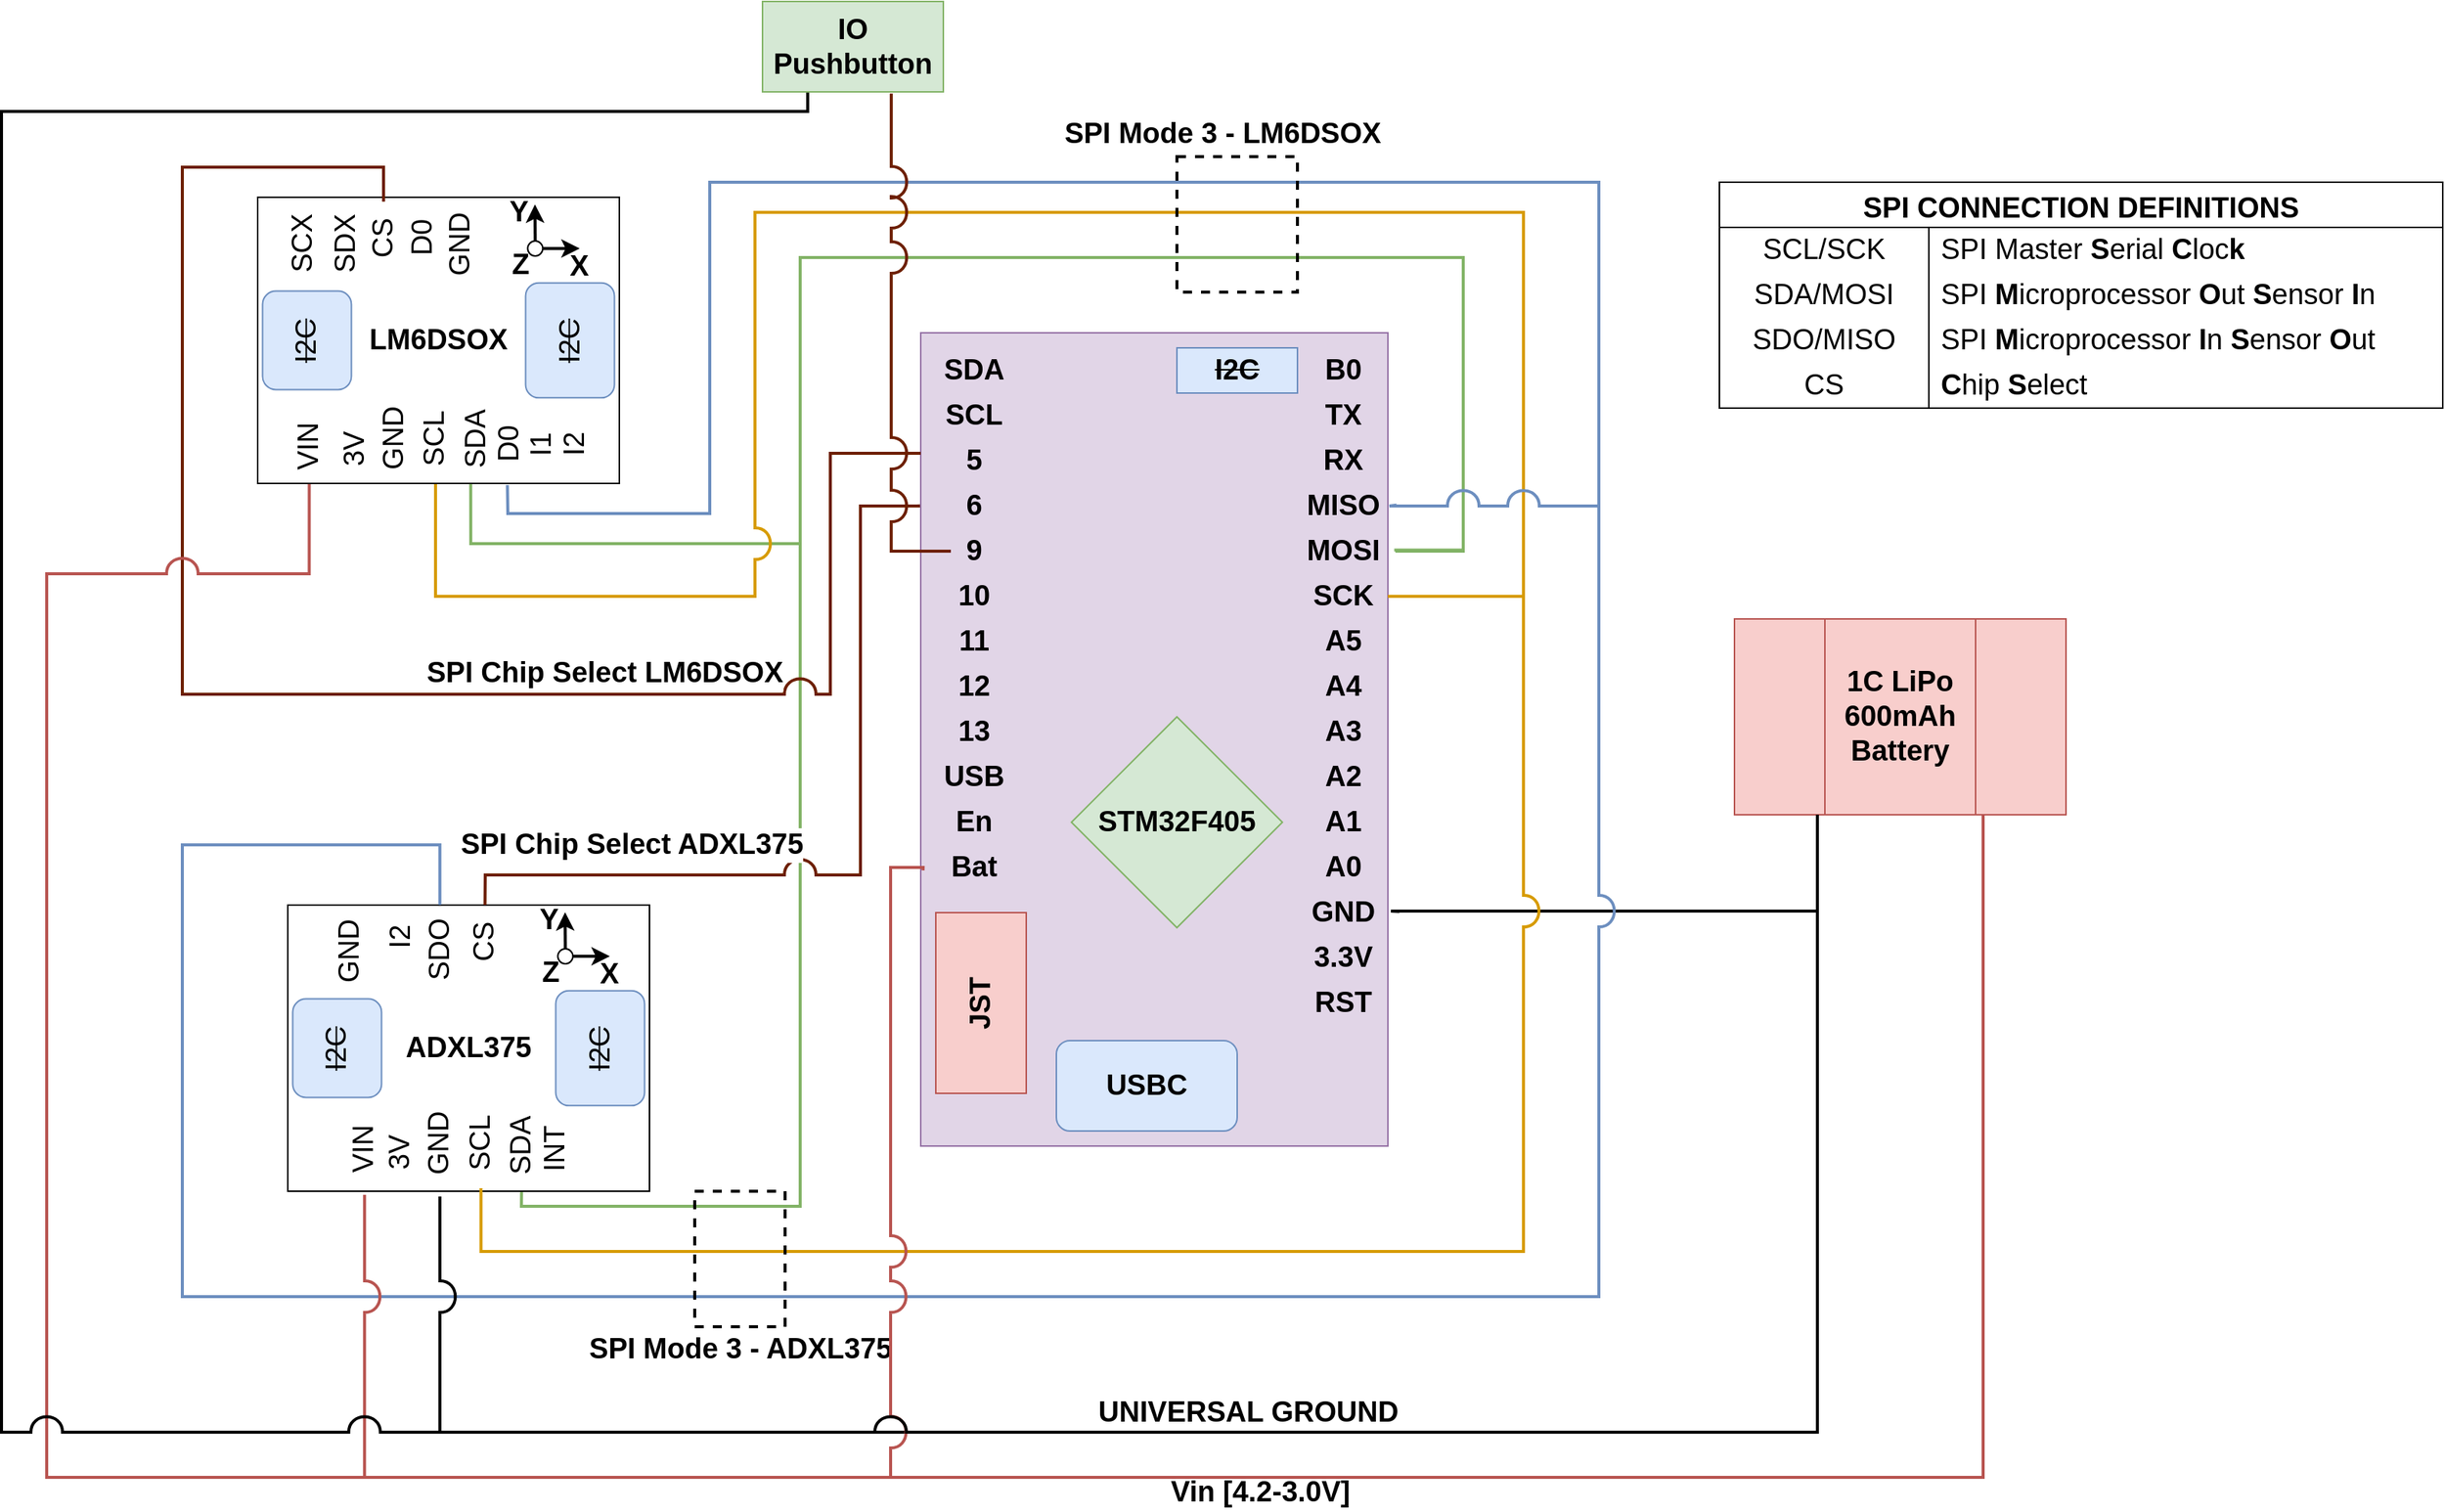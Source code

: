 <mxfile version="20.5.1" type="github">
  <diagram id="O2MLRlDGVUjoWKtVMS4U" name="Page-1">
    <mxGraphModel dx="3220" dy="2370" grid="1" gridSize="10" guides="1" tooltips="1" connect="1" arrows="1" fold="1" page="1" pageScale="1" pageWidth="850" pageHeight="1100" math="0" shadow="0">
      <root>
        <mxCell id="0" />
        <mxCell id="1" parent="0" />
        <mxCell id="J4FtGfQfyY-0UoAzzFxa-28" style="edgeStyle=orthogonalEdgeStyle;rounded=0;jumpStyle=none;jumpSize=19;orthogonalLoop=1;jettySize=auto;html=1;strokeWidth=2;fontSize=19;endArrow=none;endFill=0;fillColor=#d5e8d4;strokeColor=#82b366;" parent="1" source="0R-H_kfF0VCHGT1HLo31-51" target="0R-H_kfF0VCHGT1HLo31-152" edge="1">
          <mxGeometry relative="1" as="geometry">
            <Array as="points">
              <mxPoint x="830" y="305" />
              <mxPoint x="830" y="110" />
              <mxPoint x="390" y="110" />
              <mxPoint x="390" y="740" />
              <mxPoint x="205" y="740" />
            </Array>
          </mxGeometry>
        </mxCell>
        <mxCell id="J4FtGfQfyY-0UoAzzFxa-34" style="edgeStyle=orthogonalEdgeStyle;rounded=0;jumpStyle=arc;jumpSize=19;orthogonalLoop=1;jettySize=auto;html=1;exitX=0.25;exitY=1;exitDx=0;exitDy=0;entryX=1.038;entryY=0.481;entryDx=0;entryDy=0;entryPerimeter=0;strokeWidth=2;fontSize=19;endArrow=none;endFill=0;" parent="1" source="0R-H_kfF0VCHGT1HLo31-104" target="0R-H_kfF0VCHGT1HLo31-44" edge="1">
          <mxGeometry relative="1" as="geometry">
            <Array as="points">
              <mxPoint x="1065" y="544" />
              <mxPoint x="782" y="544" />
            </Array>
          </mxGeometry>
        </mxCell>
        <mxCell id="0R-H_kfF0VCHGT1HLo31-104" value="&lt;b style=&quot;font-size: 19px;&quot;&gt;1C LiPo 600mAh&lt;br style=&quot;font-size: 19px;&quot;&gt;Battery&lt;br style=&quot;font-size: 19px;&quot;&gt;&lt;/b&gt;" style="shape=process;whiteSpace=wrap;html=1;backgroundOutline=1;strokeColor=#b85450;fontSize=19;fillColor=#f8cecc;size=0.273;" parent="1" vertex="1">
          <mxGeometry x="1010" y="350" width="220" height="130" as="geometry" />
        </mxCell>
        <mxCell id="0R-H_kfF0VCHGT1HLo31-144" value="" style="group;fontSize=19;" parent="1" vertex="1" connectable="0">
          <mxGeometry x="50" y="540" width="240" height="190" as="geometry" />
        </mxCell>
        <mxCell id="0R-H_kfF0VCHGT1HLo31-145" value="&lt;b style=&quot;font-size: 19px;&quot;&gt;&lt;font style=&quot;font-size: 19px;&quot;&gt;ADXL375&lt;/font&gt;&lt;/b&gt;" style="rounded=0;whiteSpace=wrap;html=1;fontSize=19;" parent="0R-H_kfF0VCHGT1HLo31-144" vertex="1">
          <mxGeometry width="240" height="190" as="geometry" />
        </mxCell>
        <mxCell id="0R-H_kfF0VCHGT1HLo31-146" value="&lt;strike style=&quot;font-size: 19px;&quot;&gt;I2C&lt;/strike&gt;" style="rounded=1;whiteSpace=wrap;html=1;strokeColor=#6c8ebf;fontSize=19;rotation=-90;fillColor=#dae8fc;" parent="0R-H_kfF0VCHGT1HLo31-144" vertex="1">
          <mxGeometry y="65.517" width="65.455" height="58.966" as="geometry" />
        </mxCell>
        <mxCell id="0R-H_kfF0VCHGT1HLo31-147" value="&lt;strike style=&quot;font-size: 19px;&quot;&gt;I2C&lt;/strike&gt;" style="rounded=1;whiteSpace=wrap;html=1;strokeColor=#6c8ebf;fontSize=19;rotation=-90;fillColor=#dae8fc;" parent="0R-H_kfF0VCHGT1HLo31-144" vertex="1">
          <mxGeometry x="169.091" y="65.517" width="76.364" height="58.966" as="geometry" />
        </mxCell>
        <mxCell id="0R-H_kfF0VCHGT1HLo31-149" value="3V" style="text;html=1;align=center;verticalAlign=middle;resizable=0;points=[];autosize=1;strokeColor=none;fillColor=none;fontSize=19;rotation=-90;" parent="0R-H_kfF0VCHGT1HLo31-144" vertex="1">
          <mxGeometry x="49.545" y="145.0" width="50" height="40" as="geometry" />
        </mxCell>
        <mxCell id="0R-H_kfF0VCHGT1HLo31-151" value="SCL" style="text;html=1;align=center;verticalAlign=middle;resizable=0;points=[];autosize=1;strokeColor=none;fillColor=none;fontSize=19;rotation=-90;" parent="0R-H_kfF0VCHGT1HLo31-144" vertex="1">
          <mxGeometry x="98.182" y="137.998" width="60" height="40" as="geometry" />
        </mxCell>
        <mxCell id="0R-H_kfF0VCHGT1HLo31-152" value="SDA" style="text;html=1;align=center;verticalAlign=middle;resizable=0;points=[];autosize=1;strokeColor=none;fillColor=none;fontSize=19;rotation=-90;" parent="0R-H_kfF0VCHGT1HLo31-144" vertex="1">
          <mxGeometry x="125.455" y="139.448" width="60" height="40" as="geometry" />
        </mxCell>
        <mxCell id="0R-H_kfF0VCHGT1HLo31-153" value="INT" style="text;html=1;align=center;verticalAlign=middle;resizable=0;points=[];autosize=1;strokeColor=none;fillColor=none;fontSize=19;rotation=-90;" parent="0R-H_kfF0VCHGT1HLo31-144" vertex="1">
          <mxGeometry x="152.727" y="142.379" width="50" height="40" as="geometry" />
        </mxCell>
        <mxCell id="0R-H_kfF0VCHGT1HLo31-155" value="I2" style="text;html=1;align=center;verticalAlign=middle;resizable=0;points=[];autosize=1;strokeColor=none;fillColor=none;fontSize=19;rotation=-90;" parent="0R-H_kfF0VCHGT1HLo31-144" vertex="1">
          <mxGeometry x="54.545" y="1.759" width="40" height="40" as="geometry" />
        </mxCell>
        <mxCell id="0R-H_kfF0VCHGT1HLo31-156" value="SDO" style="text;html=1;align=center;verticalAlign=middle;resizable=0;points=[];autosize=1;strokeColor=none;fillColor=none;fontSize=19;rotation=-90;" parent="0R-H_kfF0VCHGT1HLo31-144" vertex="1">
          <mxGeometry x="70.909" y="9.862" width="60" height="40" as="geometry" />
        </mxCell>
        <mxCell id="0R-H_kfF0VCHGT1HLo31-157" value="CS" style="text;html=1;align=center;verticalAlign=middle;resizable=0;points=[];autosize=1;strokeColor=none;fillColor=none;fontSize=19;rotation=-90;" parent="0R-H_kfF0VCHGT1HLo31-144" vertex="1">
          <mxGeometry x="105.636" y="5" width="50" height="40" as="geometry" />
        </mxCell>
        <mxCell id="0R-H_kfF0VCHGT1HLo31-159" value="" style="endArrow=classic;startArrow=none;html=1;rounded=0;strokeWidth=2;fontSize=19;endFill=1;startFill=0;exitX=0.5;exitY=0;exitDx=0;exitDy=0;" parent="0R-H_kfF0VCHGT1HLo31-144" edge="1">
          <mxGeometry width="50" height="50" relative="1" as="geometry">
            <mxPoint x="184.18" y="29.0" as="sourcePoint" />
            <mxPoint x="184" y="4.76" as="targetPoint" />
          </mxGeometry>
        </mxCell>
        <mxCell id="0R-H_kfF0VCHGT1HLo31-160" value="" style="endArrow=classic;startArrow=none;html=1;rounded=0;strokeWidth=2;fontSize=19;endFill=1;startFill=0;exitX=1;exitY=0.5;exitDx=0;exitDy=0;" parent="0R-H_kfF0VCHGT1HLo31-144" source="0R-H_kfF0VCHGT1HLo31-161" edge="1">
          <mxGeometry width="50" height="50" relative="1" as="geometry">
            <mxPoint x="190" y="33.76" as="sourcePoint" />
            <mxPoint x="213.73" y="34" as="targetPoint" />
          </mxGeometry>
        </mxCell>
        <mxCell id="0R-H_kfF0VCHGT1HLo31-161" value="" style="ellipse;whiteSpace=wrap;html=1;aspect=fixed;strokeColor=default;fontSize=19;" parent="0R-H_kfF0VCHGT1HLo31-144" vertex="1">
          <mxGeometry x="179.18" y="29" width="10" height="10" as="geometry" />
        </mxCell>
        <mxCell id="0R-H_kfF0VCHGT1HLo31-163" value="Z" style="text;html=1;align=center;verticalAlign=middle;resizable=0;points=[];autosize=1;strokeColor=none;fillColor=none;fontSize=19;fontStyle=1" parent="0R-H_kfF0VCHGT1HLo31-144" vertex="1">
          <mxGeometry x="154.18" y="25.0" width="40" height="40" as="geometry" />
        </mxCell>
        <mxCell id="0R-H_kfF0VCHGT1HLo31-164" value="&lt;b style=&quot;font-size: 19px;&quot;&gt;Y&lt;/b&gt;" style="text;html=1;align=center;verticalAlign=middle;resizable=0;points=[];autosize=1;strokeColor=none;fillColor=none;fontSize=19;" parent="0R-H_kfF0VCHGT1HLo31-144" vertex="1">
          <mxGeometry x="153.18" y="-10" width="40" height="40" as="geometry" />
        </mxCell>
        <mxCell id="0R-H_kfF0VCHGT1HLo31-165" value="&lt;b style=&quot;font-size: 19px;&quot;&gt;X&lt;/b&gt;" style="text;html=1;align=center;verticalAlign=middle;resizable=0;points=[];autosize=1;strokeColor=none;fillColor=none;fontSize=19;" parent="0R-H_kfF0VCHGT1HLo31-144" vertex="1">
          <mxGeometry x="193.18" y="26" width="40" height="40" as="geometry" />
        </mxCell>
        <mxCell id="0R-H_kfF0VCHGT1HLo31-262" value="GND" style="text;html=1;align=center;verticalAlign=middle;resizable=0;points=[];autosize=1;strokeColor=none;fillColor=none;fontSize=19;rotation=-90;" parent="0R-H_kfF0VCHGT1HLo31-144" vertex="1">
          <mxGeometry x="5.914" y="11.002" width="70" height="40" as="geometry" />
        </mxCell>
        <mxCell id="0R-H_kfF0VCHGT1HLo31-264" value="GND" style="text;html=1;align=center;verticalAlign=middle;resizable=0;points=[];autosize=1;strokeColor=none;fillColor=none;fontSize=19;rotation=-90;" parent="0R-H_kfF0VCHGT1HLo31-144" vertex="1">
          <mxGeometry x="65.909" y="138.448" width="70" height="40" as="geometry" />
        </mxCell>
        <mxCell id="J4FtGfQfyY-0UoAzzFxa-29" value="VIN" style="text;html=1;align=center;verticalAlign=middle;resizable=0;points=[];autosize=1;strokeColor=none;fillColor=none;fontSize=19;rotation=-90;" parent="0R-H_kfF0VCHGT1HLo31-144" vertex="1">
          <mxGeometry x="20.905" y="142.38" width="60" height="40" as="geometry" />
        </mxCell>
        <mxCell id="0R-H_kfF0VCHGT1HLo31-210" value="SPI CONNECTION DEFINITIONS" style="shape=table;startSize=30;container=1;collapsible=0;childLayout=tableLayout;fixedRows=1;rowLines=0;fontStyle=1;strokeColor=default;fontSize=19;" parent="1" vertex="1">
          <mxGeometry x="1000" y="60" width="480" height="150" as="geometry" />
        </mxCell>
        <mxCell id="0R-H_kfF0VCHGT1HLo31-211" value="" style="shape=tableRow;horizontal=0;startSize=0;swimlaneHead=0;swimlaneBody=0;top=0;left=0;bottom=0;right=0;collapsible=0;dropTarget=0;fillColor=none;points=[[0,0.5],[1,0.5]];portConstraint=eastwest;strokeColor=default;fontSize=19;" parent="0R-H_kfF0VCHGT1HLo31-210" vertex="1">
          <mxGeometry y="30" width="480" height="30" as="geometry" />
        </mxCell>
        <mxCell id="0R-H_kfF0VCHGT1HLo31-212" value="SCL/SCK" style="shape=partialRectangle;html=1;whiteSpace=wrap;connectable=0;fillColor=none;top=0;left=0;bottom=0;right=0;overflow=hidden;pointerEvents=1;strokeColor=default;fontSize=19;" parent="0R-H_kfF0VCHGT1HLo31-211" vertex="1">
          <mxGeometry width="139" height="30" as="geometry">
            <mxRectangle width="139" height="30" as="alternateBounds" />
          </mxGeometry>
        </mxCell>
        <mxCell id="0R-H_kfF0VCHGT1HLo31-213" value="SPI Master &lt;b style=&quot;font-size: 19px;&quot;&gt;S&lt;/b&gt;erial &lt;b style=&quot;font-size: 19px;&quot;&gt;C&lt;/b&gt;loc&lt;b style=&quot;font-size: 19px;&quot;&gt;k&lt;/b&gt;&amp;nbsp;&amp;nbsp;" style="shape=partialRectangle;html=1;whiteSpace=wrap;connectable=0;fillColor=none;top=0;left=0;bottom=0;right=0;align=left;spacingLeft=6;overflow=hidden;strokeColor=default;fontSize=19;" parent="0R-H_kfF0VCHGT1HLo31-211" vertex="1">
          <mxGeometry x="139" width="341" height="30" as="geometry">
            <mxRectangle width="341" height="30" as="alternateBounds" />
          </mxGeometry>
        </mxCell>
        <mxCell id="0R-H_kfF0VCHGT1HLo31-214" value="" style="shape=tableRow;horizontal=0;startSize=0;swimlaneHead=0;swimlaneBody=0;top=0;left=0;bottom=0;right=0;collapsible=0;dropTarget=0;fillColor=none;points=[[0,0.5],[1,0.5]];portConstraint=eastwest;strokeColor=default;fontSize=19;" parent="0R-H_kfF0VCHGT1HLo31-210" vertex="1">
          <mxGeometry y="60" width="480" height="30" as="geometry" />
        </mxCell>
        <mxCell id="0R-H_kfF0VCHGT1HLo31-215" value="SDA/MOSI" style="shape=partialRectangle;html=1;whiteSpace=wrap;connectable=0;fillColor=none;top=0;left=0;bottom=0;right=0;overflow=hidden;strokeColor=default;fontSize=19;" parent="0R-H_kfF0VCHGT1HLo31-214" vertex="1">
          <mxGeometry width="139" height="30" as="geometry">
            <mxRectangle width="139" height="30" as="alternateBounds" />
          </mxGeometry>
        </mxCell>
        <mxCell id="0R-H_kfF0VCHGT1HLo31-216" value="SPI &lt;b style=&quot;font-size: 19px;&quot;&gt;M&lt;/b&gt;icroprocessor &lt;b style=&quot;font-size: 19px;&quot;&gt;O&lt;/b&gt;ut &lt;b style=&quot;font-size: 19px;&quot;&gt;S&lt;/b&gt;ensor &lt;b style=&quot;font-size: 19px;&quot;&gt;I&lt;/b&gt;n" style="shape=partialRectangle;html=1;whiteSpace=wrap;connectable=0;fillColor=none;top=0;left=0;bottom=0;right=0;align=left;spacingLeft=6;overflow=hidden;strokeColor=default;fontSize=19;" parent="0R-H_kfF0VCHGT1HLo31-214" vertex="1">
          <mxGeometry x="139" width="341" height="30" as="geometry">
            <mxRectangle width="341" height="30" as="alternateBounds" />
          </mxGeometry>
        </mxCell>
        <mxCell id="0R-H_kfF0VCHGT1HLo31-217" value="" style="shape=tableRow;horizontal=0;startSize=0;swimlaneHead=0;swimlaneBody=0;top=0;left=0;bottom=0;right=0;collapsible=0;dropTarget=0;fillColor=none;points=[[0,0.5],[1,0.5]];portConstraint=eastwest;strokeColor=default;fontSize=19;" parent="0R-H_kfF0VCHGT1HLo31-210" vertex="1">
          <mxGeometry y="90" width="480" height="30" as="geometry" />
        </mxCell>
        <mxCell id="0R-H_kfF0VCHGT1HLo31-218" value="SDO/MISO" style="shape=partialRectangle;html=1;whiteSpace=wrap;connectable=0;fillColor=none;top=0;left=0;bottom=0;right=0;overflow=hidden;strokeColor=default;fontSize=19;" parent="0R-H_kfF0VCHGT1HLo31-217" vertex="1">
          <mxGeometry width="139" height="30" as="geometry">
            <mxRectangle width="139" height="30" as="alternateBounds" />
          </mxGeometry>
        </mxCell>
        <mxCell id="0R-H_kfF0VCHGT1HLo31-219" value="SPI &lt;b style=&quot;font-size: 19px;&quot;&gt;M&lt;/b&gt;icroprocessor &lt;b style=&quot;font-size: 19px;&quot;&gt;I&lt;/b&gt;n &lt;b style=&quot;font-size: 19px;&quot;&gt;S&lt;/b&gt;ensor &lt;b style=&quot;font-size: 19px;&quot;&gt;O&lt;/b&gt;ut" style="shape=partialRectangle;html=1;whiteSpace=wrap;connectable=0;fillColor=none;top=0;left=0;bottom=0;right=0;align=left;spacingLeft=6;overflow=hidden;strokeColor=default;fontSize=19;" parent="0R-H_kfF0VCHGT1HLo31-217" vertex="1">
          <mxGeometry x="139" width="341" height="30" as="geometry">
            <mxRectangle width="341" height="30" as="alternateBounds" />
          </mxGeometry>
        </mxCell>
        <mxCell id="J4FtGfQfyY-0UoAzzFxa-52" style="shape=tableRow;horizontal=0;startSize=0;swimlaneHead=0;swimlaneBody=0;top=0;left=0;bottom=0;right=0;collapsible=0;dropTarget=0;fillColor=none;points=[[0,0.5],[1,0.5]];portConstraint=eastwest;strokeColor=default;fontSize=19;" parent="0R-H_kfF0VCHGT1HLo31-210" vertex="1">
          <mxGeometry y="120" width="480" height="30" as="geometry" />
        </mxCell>
        <mxCell id="J4FtGfQfyY-0UoAzzFxa-53" value="CS" style="shape=partialRectangle;html=1;whiteSpace=wrap;connectable=0;fillColor=none;top=0;left=0;bottom=0;right=0;overflow=hidden;strokeColor=default;fontSize=19;" parent="J4FtGfQfyY-0UoAzzFxa-52" vertex="1">
          <mxGeometry width="139" height="30" as="geometry">
            <mxRectangle width="139" height="30" as="alternateBounds" />
          </mxGeometry>
        </mxCell>
        <mxCell id="J4FtGfQfyY-0UoAzzFxa-54" value="&lt;b style=&quot;font-size: 19px;&quot;&gt;C&lt;/b&gt;hip &lt;b style=&quot;font-size: 19px;&quot;&gt;S&lt;/b&gt;elect&amp;nbsp;" style="shape=partialRectangle;html=1;whiteSpace=wrap;connectable=0;fillColor=none;top=0;left=0;bottom=0;right=0;align=left;spacingLeft=6;overflow=hidden;strokeColor=default;fontSize=19;" parent="J4FtGfQfyY-0UoAzzFxa-52" vertex="1">
          <mxGeometry x="139" width="341" height="30" as="geometry">
            <mxRectangle width="341" height="30" as="alternateBounds" />
          </mxGeometry>
        </mxCell>
        <mxCell id="0R-H_kfF0VCHGT1HLo31-226" value="" style="group;fontSize=19;" parent="1" vertex="1" connectable="0">
          <mxGeometry x="30" y="70" width="245.907" height="190" as="geometry" />
        </mxCell>
        <mxCell id="0R-H_kfF0VCHGT1HLo31-227" value="&lt;span style=&quot;font-size: 19px;&quot;&gt;&lt;b style=&quot;font-size: 19px;&quot;&gt;LM6DSOX&lt;/b&gt;&lt;/span&gt;" style="rounded=0;whiteSpace=wrap;html=1;fontSize=19;" parent="0R-H_kfF0VCHGT1HLo31-226" vertex="1">
          <mxGeometry width="240" height="190" as="geometry" />
        </mxCell>
        <mxCell id="0R-H_kfF0VCHGT1HLo31-228" value="&lt;strike style=&quot;font-size: 19px;&quot;&gt;I2C&lt;/strike&gt;" style="rounded=1;whiteSpace=wrap;html=1;strokeColor=#6c8ebf;fontSize=19;rotation=-90;fillColor=#dae8fc;" parent="0R-H_kfF0VCHGT1HLo31-226" vertex="1">
          <mxGeometry y="65.517" width="65.455" height="58.966" as="geometry" />
        </mxCell>
        <mxCell id="0R-H_kfF0VCHGT1HLo31-229" value="&lt;strike style=&quot;font-size: 19px;&quot;&gt;I2C&lt;/strike&gt;" style="rounded=1;whiteSpace=wrap;html=1;strokeColor=#6c8ebf;fontSize=19;rotation=-90;fillColor=#dae8fc;" parent="0R-H_kfF0VCHGT1HLo31-226" vertex="1">
          <mxGeometry x="169.091" y="65.517" width="76.364" height="58.966" as="geometry" />
        </mxCell>
        <mxCell id="0R-H_kfF0VCHGT1HLo31-230" value="3V" style="text;html=1;align=center;verticalAlign=middle;resizable=0;points=[];autosize=1;strokeColor=none;fillColor=none;fontSize=19;rotation=-90;" parent="0R-H_kfF0VCHGT1HLo31-226" vertex="1">
          <mxGeometry x="39.405" y="147.0" width="50" height="40" as="geometry" />
        </mxCell>
        <mxCell id="0R-H_kfF0VCHGT1HLo31-231" value="GND" style="text;html=1;align=center;verticalAlign=middle;resizable=0;points=[];autosize=1;strokeColor=none;fillColor=none;fontSize=19;rotation=-90;" parent="0R-H_kfF0VCHGT1HLo31-226" vertex="1">
          <mxGeometry x="55.769" y="140.448" width="70" height="40" as="geometry" />
        </mxCell>
        <mxCell id="0R-H_kfF0VCHGT1HLo31-232" value="SCL" style="text;html=1;align=center;verticalAlign=middle;resizable=0;points=[];autosize=1;strokeColor=none;fillColor=none;fontSize=19;rotation=-90;" parent="0R-H_kfF0VCHGT1HLo31-226" vertex="1">
          <mxGeometry x="88.042" y="140.448" width="60" height="40" as="geometry" />
        </mxCell>
        <mxCell id="0R-H_kfF0VCHGT1HLo31-233" value="SDA" style="text;html=1;align=center;verticalAlign=middle;resizable=0;points=[];autosize=1;strokeColor=none;fillColor=none;fontSize=19;rotation=-90;" parent="0R-H_kfF0VCHGT1HLo31-226" vertex="1">
          <mxGeometry x="115.315" y="140.448" width="60" height="40" as="geometry" />
        </mxCell>
        <mxCell id="0R-H_kfF0VCHGT1HLo31-234" value="D0" style="text;html=1;align=center;verticalAlign=middle;resizable=0;points=[];autosize=1;strokeColor=none;fillColor=none;fontSize=19;rotation=-90;" parent="0R-H_kfF0VCHGT1HLo31-226" vertex="1">
          <mxGeometry x="142.587" y="144.379" width="50" height="40" as="geometry" />
        </mxCell>
        <mxCell id="0R-H_kfF0VCHGT1HLo31-235" value="SCX" style="text;html=1;align=center;verticalAlign=middle;resizable=0;points=[];autosize=1;strokeColor=none;fillColor=none;fontSize=19;rotation=-90;" parent="0R-H_kfF0VCHGT1HLo31-226" vertex="1">
          <mxGeometry x="0.004" y="10.862" width="60" height="40" as="geometry" />
        </mxCell>
        <mxCell id="0R-H_kfF0VCHGT1HLo31-236" value="SDX" style="text;html=1;align=center;verticalAlign=middle;resizable=0;points=[];autosize=1;strokeColor=none;fillColor=none;fontSize=19;rotation=-90;" parent="0R-H_kfF0VCHGT1HLo31-226" vertex="1">
          <mxGeometry x="28.185" y="10.859" width="60" height="40" as="geometry" />
        </mxCell>
        <mxCell id="0R-H_kfF0VCHGT1HLo31-237" value="CS" style="text;html=1;align=center;verticalAlign=middle;resizable=0;points=[];autosize=1;strokeColor=none;fillColor=none;fontSize=19;rotation=-90;" parent="0R-H_kfF0VCHGT1HLo31-226" vertex="1">
          <mxGeometry x="58.549" y="7.862" width="50" height="40" as="geometry" />
        </mxCell>
        <mxCell id="0R-H_kfF0VCHGT1HLo31-238" value="D0" style="text;html=1;align=center;verticalAlign=middle;resizable=0;points=[];autosize=1;strokeColor=none;fillColor=none;fontSize=19;rotation=-90;" parent="0R-H_kfF0VCHGT1HLo31-226" vertex="1">
          <mxGeometry x="84.186" y="6.86" width="50" height="40" as="geometry" />
        </mxCell>
        <mxCell id="0R-H_kfF0VCHGT1HLo31-239" value="" style="endArrow=classic;startArrow=none;html=1;rounded=0;strokeWidth=2;fontSize=19;endFill=1;startFill=0;exitX=0.5;exitY=0;exitDx=0;exitDy=0;" parent="0R-H_kfF0VCHGT1HLo31-226" edge="1">
          <mxGeometry width="50" height="50" relative="1" as="geometry">
            <mxPoint x="184.18" y="29.0" as="sourcePoint" />
            <mxPoint x="184" y="4.76" as="targetPoint" />
          </mxGeometry>
        </mxCell>
        <mxCell id="0R-H_kfF0VCHGT1HLo31-240" value="" style="endArrow=classic;startArrow=none;html=1;rounded=0;strokeWidth=2;fontSize=19;endFill=1;startFill=0;exitX=1;exitY=0.5;exitDx=0;exitDy=0;" parent="0R-H_kfF0VCHGT1HLo31-226" source="0R-H_kfF0VCHGT1HLo31-241" edge="1">
          <mxGeometry width="50" height="50" relative="1" as="geometry">
            <mxPoint x="190" y="33.76" as="sourcePoint" />
            <mxPoint x="213.73" y="34" as="targetPoint" />
          </mxGeometry>
        </mxCell>
        <mxCell id="0R-H_kfF0VCHGT1HLo31-241" value="" style="ellipse;whiteSpace=wrap;html=1;aspect=fixed;strokeColor=default;fontSize=19;" parent="0R-H_kfF0VCHGT1HLo31-226" vertex="1">
          <mxGeometry x="179.18" y="29" width="10" height="10" as="geometry" />
        </mxCell>
        <mxCell id="0R-H_kfF0VCHGT1HLo31-242" value="Z" style="text;html=1;align=center;verticalAlign=middle;resizable=0;points=[];autosize=1;strokeColor=none;fillColor=none;fontSize=19;fontStyle=1" parent="0R-H_kfF0VCHGT1HLo31-226" vertex="1">
          <mxGeometry x="154.18" y="25.0" width="40" height="40" as="geometry" />
        </mxCell>
        <mxCell id="0R-H_kfF0VCHGT1HLo31-243" value="&lt;b style=&quot;font-size: 19px;&quot;&gt;Y&lt;/b&gt;" style="text;html=1;align=center;verticalAlign=middle;resizable=0;points=[];autosize=1;strokeColor=none;fillColor=none;fontSize=19;" parent="0R-H_kfF0VCHGT1HLo31-226" vertex="1">
          <mxGeometry x="153.18" y="-10" width="40" height="40" as="geometry" />
        </mxCell>
        <mxCell id="0R-H_kfF0VCHGT1HLo31-244" value="&lt;b style=&quot;font-size: 19px;&quot;&gt;X&lt;/b&gt;" style="text;html=1;align=center;verticalAlign=middle;resizable=0;points=[];autosize=1;strokeColor=none;fillColor=none;fontSize=19;" parent="0R-H_kfF0VCHGT1HLo31-226" vertex="1">
          <mxGeometry x="193.18" y="26" width="40" height="40" as="geometry" />
        </mxCell>
        <mxCell id="0R-H_kfF0VCHGT1HLo31-246" value="GND" style="text;html=1;align=center;verticalAlign=middle;resizable=0;points=[];autosize=1;strokeColor=none;fillColor=none;fontSize=19;rotation=-90;" parent="0R-H_kfF0VCHGT1HLo31-226" vertex="1">
          <mxGeometry x="99.546" y="12" width="70" height="40" as="geometry" />
        </mxCell>
        <mxCell id="0R-H_kfF0VCHGT1HLo31-247" value="I1" style="text;html=1;align=center;verticalAlign=middle;resizable=0;points=[];autosize=1;strokeColor=none;fillColor=none;fontSize=19;rotation=-90;" parent="0R-H_kfF0VCHGT1HLo31-226" vertex="1">
          <mxGeometry x="169.045" y="144.378" width="40" height="40" as="geometry" />
        </mxCell>
        <mxCell id="0R-H_kfF0VCHGT1HLo31-248" value="I2" style="text;html=1;align=center;verticalAlign=middle;resizable=0;points=[];autosize=1;strokeColor=none;fillColor=none;fontSize=19;rotation=-90;" parent="0R-H_kfF0VCHGT1HLo31-226" vertex="1">
          <mxGeometry x="190.767" y="144.379" width="40" height="40" as="geometry" />
        </mxCell>
        <mxCell id="0R-H_kfF0VCHGT1HLo31-245" value="VIN" style="text;html=1;align=center;verticalAlign=middle;resizable=0;points=[];autosize=1;strokeColor=none;fillColor=none;fontSize=19;rotation=-90;spacing=0;" parent="0R-H_kfF0VCHGT1HLo31-226" vertex="1">
          <mxGeometry x="9.228" y="150.448" width="50" height="30" as="geometry" />
        </mxCell>
        <mxCell id="J4FtGfQfyY-0UoAzzFxa-2" value="" style="group;fontSize=19;" parent="1" vertex="1" connectable="0">
          <mxGeometry x="470" y="160" width="315" height="540" as="geometry" />
        </mxCell>
        <mxCell id="0R-H_kfF0VCHGT1HLo31-1" value="" style="rounded=0;whiteSpace=wrap;html=1;rotation=-90;fillColor=#e1d5e7;strokeColor=#9673a6;fontSize=19;" parent="J4FtGfQfyY-0UoAzzFxa-2" vertex="1">
          <mxGeometry x="-115" y="115" width="540" height="310" as="geometry" />
        </mxCell>
        <mxCell id="0R-H_kfF0VCHGT1HLo31-4" value="SCL" style="text;html=1;align=center;verticalAlign=middle;resizable=0;points=[];autosize=1;strokeColor=none;fillColor=none;fontStyle=1;fontSize=19;" parent="J4FtGfQfyY-0UoAzzFxa-2" vertex="1">
          <mxGeometry x="5" y="35" width="60" height="40" as="geometry" />
        </mxCell>
        <mxCell id="0R-H_kfF0VCHGT1HLo31-5" value="5" style="text;html=1;align=center;verticalAlign=middle;resizable=0;points=[];autosize=1;strokeColor=none;fillColor=none;fontStyle=1;fontSize=19;" parent="J4FtGfQfyY-0UoAzzFxa-2" vertex="1">
          <mxGeometry x="20" y="65" width="30" height="40" as="geometry" />
        </mxCell>
        <mxCell id="0R-H_kfF0VCHGT1HLo31-6" value="6" style="text;html=1;align=center;verticalAlign=middle;resizable=0;points=[];autosize=1;strokeColor=none;fillColor=none;fontStyle=1;fontSize=19;" parent="J4FtGfQfyY-0UoAzzFxa-2" vertex="1">
          <mxGeometry x="20" y="95" width="30" height="40" as="geometry" />
        </mxCell>
        <mxCell id="0R-H_kfF0VCHGT1HLo31-7" value="9" style="text;html=1;align=center;verticalAlign=middle;resizable=0;points=[];autosize=1;strokeColor=none;fillColor=none;fontStyle=1;fontSize=19;" parent="J4FtGfQfyY-0UoAzzFxa-2" vertex="1">
          <mxGeometry x="20" y="125" width="30" height="40" as="geometry" />
        </mxCell>
        <mxCell id="0R-H_kfF0VCHGT1HLo31-8" value="10" style="text;html=1;align=center;verticalAlign=middle;resizable=0;points=[];autosize=1;strokeColor=none;fillColor=none;fontStyle=1;fontSize=19;" parent="J4FtGfQfyY-0UoAzzFxa-2" vertex="1">
          <mxGeometry x="15" y="155" width="40" height="40" as="geometry" />
        </mxCell>
        <mxCell id="0R-H_kfF0VCHGT1HLo31-9" value="11" style="text;html=1;align=center;verticalAlign=middle;resizable=0;points=[];autosize=1;strokeColor=none;fillColor=none;fontStyle=1;fontSize=19;" parent="J4FtGfQfyY-0UoAzzFxa-2" vertex="1">
          <mxGeometry x="15" y="185" width="40" height="40" as="geometry" />
        </mxCell>
        <mxCell id="0R-H_kfF0VCHGT1HLo31-10" value="12" style="text;html=1;align=center;verticalAlign=middle;resizable=0;points=[];autosize=1;strokeColor=none;fillColor=none;fontStyle=1;fontSize=19;" parent="J4FtGfQfyY-0UoAzzFxa-2" vertex="1">
          <mxGeometry x="15" y="215" width="40" height="40" as="geometry" />
        </mxCell>
        <mxCell id="0R-H_kfF0VCHGT1HLo31-11" value="13" style="text;html=1;align=center;verticalAlign=middle;resizable=0;points=[];autosize=1;strokeColor=none;fillColor=none;fontStyle=1;fontSize=19;" parent="J4FtGfQfyY-0UoAzzFxa-2" vertex="1">
          <mxGeometry x="15" y="245" width="40" height="40" as="geometry" />
        </mxCell>
        <mxCell id="0R-H_kfF0VCHGT1HLo31-12" value="USB" style="text;html=1;align=center;verticalAlign=middle;resizable=0;points=[];autosize=1;strokeColor=none;fillColor=none;fontStyle=1;fontSize=19;" parent="J4FtGfQfyY-0UoAzzFxa-2" vertex="1">
          <mxGeometry x="5" y="275" width="60" height="40" as="geometry" />
        </mxCell>
        <mxCell id="0R-H_kfF0VCHGT1HLo31-13" value="En" style="text;html=1;align=center;verticalAlign=middle;resizable=0;points=[];autosize=1;strokeColor=none;fillColor=none;fontStyle=1;fontSize=19;" parent="J4FtGfQfyY-0UoAzzFxa-2" vertex="1">
          <mxGeometry x="10" y="305" width="50" height="40" as="geometry" />
        </mxCell>
        <mxCell id="0R-H_kfF0VCHGT1HLo31-14" value="Bat" style="text;html=1;align=center;verticalAlign=middle;resizable=0;points=[];autosize=1;strokeColor=none;fillColor=none;fontStyle=1;fontSize=19;" parent="J4FtGfQfyY-0UoAzzFxa-2" vertex="1">
          <mxGeometry x="10" y="335" width="50" height="40" as="geometry" />
        </mxCell>
        <mxCell id="0R-H_kfF0VCHGT1HLo31-17" value="SDA" style="text;html=1;align=center;verticalAlign=middle;resizable=0;points=[];autosize=1;strokeColor=none;fillColor=none;fontStyle=1;fontSize=19;" parent="J4FtGfQfyY-0UoAzzFxa-2" vertex="1">
          <mxGeometry x="5" y="5" width="60" height="40" as="geometry" />
        </mxCell>
        <mxCell id="0R-H_kfF0VCHGT1HLo31-37" value="TX" style="text;html=1;align=center;verticalAlign=middle;resizable=0;points=[];autosize=1;strokeColor=none;fillColor=none;fontStyle=1;fontSize=19;" parent="J4FtGfQfyY-0UoAzzFxa-2" vertex="1">
          <mxGeometry x="255" y="35" width="50" height="40" as="geometry" />
        </mxCell>
        <mxCell id="0R-H_kfF0VCHGT1HLo31-38" value="RX" style="text;html=1;align=center;verticalAlign=middle;resizable=0;points=[];autosize=1;strokeColor=none;fillColor=none;fontStyle=1;fontSize=19;" parent="J4FtGfQfyY-0UoAzzFxa-2" vertex="1">
          <mxGeometry x="255" y="65" width="50" height="40" as="geometry" />
        </mxCell>
        <mxCell id="0R-H_kfF0VCHGT1HLo31-39" value="MISO" style="text;html=1;align=center;verticalAlign=middle;resizable=0;points=[];autosize=1;strokeColor=none;fillColor=none;fontStyle=1;fontSize=19;" parent="J4FtGfQfyY-0UoAzzFxa-2" vertex="1">
          <mxGeometry x="245" y="95" width="70" height="40" as="geometry" />
        </mxCell>
        <mxCell id="0R-H_kfF0VCHGT1HLo31-40" value="SCK" style="text;html=1;align=center;verticalAlign=middle;resizable=0;points=[];autosize=1;strokeColor=none;fillColor=none;fontStyle=1;fontSize=19;" parent="J4FtGfQfyY-0UoAzzFxa-2" vertex="1">
          <mxGeometry x="250" y="155" width="60" height="40" as="geometry" />
        </mxCell>
        <mxCell id="0R-H_kfF0VCHGT1HLo31-41" value="B0" style="text;html=1;align=center;verticalAlign=middle;resizable=0;points=[];autosize=1;strokeColor=none;fillColor=none;fontStyle=1;fontSize=19;" parent="J4FtGfQfyY-0UoAzzFxa-2" vertex="1">
          <mxGeometry x="255" y="5" width="50" height="40" as="geometry" />
        </mxCell>
        <mxCell id="0R-H_kfF0VCHGT1HLo31-42" value="RST" style="text;html=1;align=center;verticalAlign=middle;resizable=0;points=[];autosize=1;strokeColor=none;fillColor=none;fontStyle=1;fontSize=19;" parent="J4FtGfQfyY-0UoAzzFxa-2" vertex="1">
          <mxGeometry x="250" y="425" width="60" height="40" as="geometry" />
        </mxCell>
        <mxCell id="0R-H_kfF0VCHGT1HLo31-43" value="3.3V" style="text;html=1;align=center;verticalAlign=middle;resizable=0;points=[];autosize=1;strokeColor=none;fillColor=none;fontStyle=1;fontSize=19;" parent="J4FtGfQfyY-0UoAzzFxa-2" vertex="1">
          <mxGeometry x="250" y="395" width="60" height="40" as="geometry" />
        </mxCell>
        <mxCell id="0R-H_kfF0VCHGT1HLo31-44" value="GND" style="text;html=1;align=center;verticalAlign=middle;resizable=0;points=[];autosize=1;strokeColor=none;fillColor=none;fontStyle=1;fontSize=19;" parent="J4FtGfQfyY-0UoAzzFxa-2" vertex="1">
          <mxGeometry x="245" y="365" width="70" height="40" as="geometry" />
        </mxCell>
        <mxCell id="0R-H_kfF0VCHGT1HLo31-45" value="A0" style="text;html=1;align=center;verticalAlign=middle;resizable=0;points=[];autosize=1;strokeColor=none;fillColor=none;fontStyle=1;fontSize=19;" parent="J4FtGfQfyY-0UoAzzFxa-2" vertex="1">
          <mxGeometry x="255" y="335" width="50" height="40" as="geometry" />
        </mxCell>
        <mxCell id="0R-H_kfF0VCHGT1HLo31-46" value="A1" style="text;html=1;align=center;verticalAlign=middle;resizable=0;points=[];autosize=1;strokeColor=none;fillColor=none;fontStyle=1;fontSize=19;" parent="J4FtGfQfyY-0UoAzzFxa-2" vertex="1">
          <mxGeometry x="255" y="305" width="50" height="40" as="geometry" />
        </mxCell>
        <mxCell id="0R-H_kfF0VCHGT1HLo31-47" value="A2" style="text;html=1;align=center;verticalAlign=middle;resizable=0;points=[];autosize=1;strokeColor=none;fillColor=none;fontStyle=1;fontSize=19;" parent="J4FtGfQfyY-0UoAzzFxa-2" vertex="1">
          <mxGeometry x="255" y="275" width="50" height="40" as="geometry" />
        </mxCell>
        <mxCell id="0R-H_kfF0VCHGT1HLo31-48" value="A3" style="text;html=1;align=center;verticalAlign=middle;resizable=0;points=[];autosize=1;strokeColor=none;fillColor=none;fontStyle=1;fontSize=19;" parent="J4FtGfQfyY-0UoAzzFxa-2" vertex="1">
          <mxGeometry x="255" y="245" width="50" height="40" as="geometry" />
        </mxCell>
        <mxCell id="0R-H_kfF0VCHGT1HLo31-49" value="A4" style="text;html=1;align=center;verticalAlign=middle;resizable=0;points=[];autosize=1;strokeColor=none;fillColor=none;fontStyle=1;fontSize=19;" parent="J4FtGfQfyY-0UoAzzFxa-2" vertex="1">
          <mxGeometry x="255" y="215" width="50" height="40" as="geometry" />
        </mxCell>
        <mxCell id="0R-H_kfF0VCHGT1HLo31-50" value="A5" style="text;html=1;align=center;verticalAlign=middle;resizable=0;points=[];autosize=1;strokeColor=none;fillColor=none;fontStyle=1;fontSize=19;" parent="J4FtGfQfyY-0UoAzzFxa-2" vertex="1">
          <mxGeometry x="255" y="185" width="50" height="40" as="geometry" />
        </mxCell>
        <mxCell id="0R-H_kfF0VCHGT1HLo31-51" value="MOSI" style="text;html=1;align=center;verticalAlign=middle;resizable=0;points=[];autosize=1;strokeColor=none;fillColor=none;fontStyle=1;fontSize=19;" parent="J4FtGfQfyY-0UoAzzFxa-2" vertex="1">
          <mxGeometry x="245" y="125" width="70" height="40" as="geometry" />
        </mxCell>
        <mxCell id="0R-H_kfF0VCHGT1HLo31-52" value="JST" style="rounded=0;whiteSpace=wrap;html=1;rotation=-90;fillColor=#f8cecc;strokeColor=#b85450;fontStyle=1;fontSize=19;" parent="J4FtGfQfyY-0UoAzzFxa-2" vertex="1">
          <mxGeometry x="-20" y="415" width="120" height="60" as="geometry" />
        </mxCell>
        <mxCell id="0R-H_kfF0VCHGT1HLo31-53" value="&lt;strike style=&quot;font-size: 19px;&quot;&gt;I2C&lt;/strike&gt;" style="rounded=0;whiteSpace=wrap;html=1;fillColor=#dae8fc;strokeColor=#6c8ebf;fontStyle=1;fontSize=19;" parent="J4FtGfQfyY-0UoAzzFxa-2" vertex="1">
          <mxGeometry x="170" y="10" width="80" height="30" as="geometry" />
        </mxCell>
        <mxCell id="0R-H_kfF0VCHGT1HLo31-54" value="STM32F405" style="rhombus;whiteSpace=wrap;html=1;fillColor=#d5e8d4;strokeColor=#82b366;fontStyle=1;fontSize=19;" parent="J4FtGfQfyY-0UoAzzFxa-2" vertex="1">
          <mxGeometry x="100" y="255" width="140" height="140" as="geometry" />
        </mxCell>
        <mxCell id="0R-H_kfF0VCHGT1HLo31-55" value="USBC" style="rounded=1;whiteSpace=wrap;html=1;fillColor=#dae8fc;strokeColor=#6c8ebf;fontStyle=1;fontSize=19;" parent="J4FtGfQfyY-0UoAzzFxa-2" vertex="1">
          <mxGeometry x="90" y="470" width="120" height="60" as="geometry" />
        </mxCell>
        <mxCell id="J4FtGfQfyY-0UoAzzFxa-22" style="edgeStyle=orthogonalEdgeStyle;rounded=0;jumpStyle=arc;jumpSize=19;orthogonalLoop=1;jettySize=auto;html=1;entryX=0.001;entryY=0.401;entryDx=0;entryDy=0;strokeWidth=2;fontSize=19;endArrow=none;endFill=0;entryPerimeter=0;fillColor=#d5e8d4;strokeColor=#82b366;exitX=0.989;exitY=0.481;exitDx=0;exitDy=0;exitPerimeter=0;" parent="1" source="0R-H_kfF0VCHGT1HLo31-51" target="0R-H_kfF0VCHGT1HLo31-233" edge="1">
          <mxGeometry relative="1" as="geometry">
            <Array as="points">
              <mxPoint x="830" y="304" />
              <mxPoint x="830" y="110" />
              <mxPoint x="390" y="110" />
              <mxPoint x="390" y="300" />
              <mxPoint x="172" y="300" />
            </Array>
          </mxGeometry>
        </mxCell>
        <mxCell id="J4FtGfQfyY-0UoAzzFxa-23" style="edgeStyle=orthogonalEdgeStyle;rounded=0;jumpStyle=arc;jumpSize=19;orthogonalLoop=1;jettySize=auto;html=1;strokeWidth=2;fontSize=19;endArrow=none;endFill=0;fillColor=#ffe6cc;strokeColor=#d79b00;" parent="1" source="0R-H_kfF0VCHGT1HLo31-232" target="0R-H_kfF0VCHGT1HLo31-40" edge="1">
          <mxGeometry relative="1" as="geometry">
            <Array as="points">
              <mxPoint x="148" y="335" />
              <mxPoint x="360" y="335" />
              <mxPoint x="360" y="80" />
              <mxPoint x="870" y="80" />
              <mxPoint x="870" y="335" />
            </Array>
          </mxGeometry>
        </mxCell>
        <mxCell id="J4FtGfQfyY-0UoAzzFxa-26" style="edgeStyle=orthogonalEdgeStyle;rounded=0;jumpStyle=arc;jumpSize=19;orthogonalLoop=1;jettySize=auto;html=1;strokeWidth=2;fontSize=19;endArrow=none;endFill=0;fillColor=#dae8fc;strokeColor=#6c8ebf;entryX=1.011;entryY=0.483;entryDx=0;entryDy=0;entryPerimeter=0;" parent="1" source="0R-H_kfF0VCHGT1HLo31-156" target="0R-H_kfF0VCHGT1HLo31-39" edge="1">
          <mxGeometry relative="1" as="geometry">
            <mxPoint x="780" y="240" as="targetPoint" />
            <Array as="points">
              <mxPoint x="151" y="500" />
              <mxPoint x="-20" y="500" />
              <mxPoint x="-20" y="800" />
              <mxPoint x="920" y="800" />
              <mxPoint x="920" y="275" />
              <mxPoint x="781" y="275" />
            </Array>
          </mxGeometry>
        </mxCell>
        <mxCell id="J4FtGfQfyY-0UoAzzFxa-27" style="edgeStyle=orthogonalEdgeStyle;rounded=0;jumpStyle=arc;jumpSize=19;orthogonalLoop=1;jettySize=auto;html=1;strokeWidth=2;fontSize=19;endArrow=none;endFill=0;fillColor=#ffe6cc;strokeColor=#d79b00;" parent="1" source="0R-H_kfF0VCHGT1HLo31-151" target="0R-H_kfF0VCHGT1HLo31-40" edge="1">
          <mxGeometry relative="1" as="geometry">
            <Array as="points">
              <mxPoint x="178" y="770" />
              <mxPoint x="870" y="770" />
              <mxPoint x="870" y="335" />
            </Array>
          </mxGeometry>
        </mxCell>
        <mxCell id="J4FtGfQfyY-0UoAzzFxa-31" value="" style="endArrow=none;html=1;rounded=0;strokeWidth=2;fontSize=19;jumpStyle=arc;jumpSize=19;fillColor=#dae8fc;strokeColor=#6c8ebf;entryX=-0.035;entryY=0.453;entryDx=0;entryDy=0;entryPerimeter=0;" parent="1" target="0R-H_kfF0VCHGT1HLo31-234" edge="1">
          <mxGeometry width="50" height="50" relative="1" as="geometry">
            <mxPoint x="920" y="280" as="sourcePoint" />
            <mxPoint x="210" y="280" as="targetPoint" />
            <Array as="points">
              <mxPoint x="920" y="60" />
              <mxPoint x="330" y="60" />
              <mxPoint x="330" y="280" />
              <mxPoint x="270" y="280" />
              <mxPoint x="196" y="280" />
            </Array>
          </mxGeometry>
        </mxCell>
        <mxCell id="J4FtGfQfyY-0UoAzzFxa-24" style="edgeStyle=orthogonalEdgeStyle;rounded=0;jumpStyle=arc;jumpSize=19;orthogonalLoop=1;jettySize=auto;html=1;strokeWidth=2;fontSize=19;endArrow=none;endFill=0;fillColor=#a0522d;strokeColor=#6D1F00;" parent="1" source="0R-H_kfF0VCHGT1HLo31-237" edge="1">
          <mxGeometry relative="1" as="geometry">
            <mxPoint x="470" y="240" as="targetPoint" />
            <Array as="points">
              <mxPoint x="114" y="50" />
              <mxPoint x="-20" y="50" />
              <mxPoint x="-20" y="400" />
              <mxPoint x="410" y="400" />
              <mxPoint x="410" y="240" />
            </Array>
          </mxGeometry>
        </mxCell>
        <mxCell id="J4FtGfQfyY-0UoAzzFxa-25" style="edgeStyle=orthogonalEdgeStyle;rounded=0;jumpStyle=arc;jumpSize=19;orthogonalLoop=1;jettySize=auto;html=1;strokeWidth=2;fontSize=19;endArrow=none;endFill=0;fillColor=#a0522d;strokeColor=#6D1F00;exitX=0.789;exitY=-0.005;exitDx=0;exitDy=0;exitPerimeter=0;" parent="1" source="0R-H_kfF0VCHGT1HLo31-1" target="0R-H_kfF0VCHGT1HLo31-157" edge="1">
          <mxGeometry relative="1" as="geometry">
            <mxPoint x="480" y="275" as="sourcePoint" />
            <Array as="points">
              <mxPoint x="430" y="275" />
              <mxPoint x="430" y="520" />
              <mxPoint x="181" y="520" />
            </Array>
          </mxGeometry>
        </mxCell>
        <mxCell id="J4FtGfQfyY-0UoAzzFxa-41" value="&lt;b style=&quot;font-size: 19px;&quot;&gt;SPI Chip Select ADXL375&lt;/b&gt;" style="edgeLabel;html=1;align=center;verticalAlign=middle;resizable=0;points=[];fontSize=19;" parent="J4FtGfQfyY-0UoAzzFxa-25" vertex="1" connectable="0">
          <mxGeometry x="0.587" y="-5" relative="1" as="geometry">
            <mxPoint x="3" y="-15" as="offset" />
          </mxGeometry>
        </mxCell>
        <mxCell id="J4FtGfQfyY-0UoAzzFxa-32" style="edgeStyle=orthogonalEdgeStyle;rounded=0;jumpStyle=arc;jumpSize=19;orthogonalLoop=1;jettySize=auto;html=1;strokeWidth=2;fontSize=19;endArrow=none;endFill=0;fillColor=#f8cecc;strokeColor=#b85450;entryX=0.75;entryY=1;entryDx=0;entryDy=0;" parent="1" source="J4FtGfQfyY-0UoAzzFxa-29" target="0R-H_kfF0VCHGT1HLo31-104" edge="1">
          <mxGeometry relative="1" as="geometry">
            <Array as="points">
              <mxPoint x="101" y="920" />
              <mxPoint x="1175" y="920" />
            </Array>
          </mxGeometry>
        </mxCell>
        <mxCell id="J4FtGfQfyY-0UoAzzFxa-33" style="edgeStyle=orthogonalEdgeStyle;rounded=0;jumpStyle=arc;jumpSize=19;orthogonalLoop=1;jettySize=auto;html=1;strokeWidth=2;fontSize=19;endArrow=none;endFill=0;entryX=0.25;entryY=1;entryDx=0;entryDy=0;" parent="1" source="0R-H_kfF0VCHGT1HLo31-264" target="0R-H_kfF0VCHGT1HLo31-104" edge="1">
          <mxGeometry relative="1" as="geometry">
            <mxPoint x="1030" y="520.0" as="targetPoint" />
            <Array as="points">
              <mxPoint x="151" y="890" />
              <mxPoint x="1065" y="890" />
            </Array>
          </mxGeometry>
        </mxCell>
        <mxCell id="J4FtGfQfyY-0UoAzzFxa-43" value="UNIVERSAL GROUND" style="edgeLabel;html=1;align=center;verticalAlign=middle;resizable=0;points=[];fontSize=19;fontStyle=1" parent="J4FtGfQfyY-0UoAzzFxa-33" vertex="1" connectable="0">
          <mxGeometry x="-0.065" y="6" relative="1" as="geometry">
            <mxPoint y="-7" as="offset" />
          </mxGeometry>
        </mxCell>
        <mxCell id="J4FtGfQfyY-0UoAzzFxa-35" style="edgeStyle=orthogonalEdgeStyle;rounded=0;jumpStyle=arc;jumpSize=19;orthogonalLoop=1;jettySize=auto;html=1;entryX=0.75;entryY=1;entryDx=0;entryDy=0;strokeWidth=2;fontSize=19;endArrow=none;endFill=0;fillColor=#f8cecc;strokeColor=#b85450;" parent="1" source="0R-H_kfF0VCHGT1HLo31-245" target="0R-H_kfF0VCHGT1HLo31-104" edge="1">
          <mxGeometry relative="1" as="geometry">
            <Array as="points">
              <mxPoint x="64" y="320" />
              <mxPoint x="-110" y="320" />
              <mxPoint x="-110" y="920" />
              <mxPoint x="1175" y="920" />
            </Array>
          </mxGeometry>
        </mxCell>
        <mxCell id="J4FtGfQfyY-0UoAzzFxa-37" value="&lt;b style=&quot;font-size: 19px;&quot;&gt;SPI Mode 3 - LM6DSOX&lt;/b&gt;" style="text;html=1;align=center;verticalAlign=middle;resizable=0;points=[];autosize=1;strokeColor=none;fillColor=none;fontSize=19;" parent="1" vertex="1">
          <mxGeometry x="555" y="8" width="230" height="40" as="geometry" />
        </mxCell>
        <mxCell id="J4FtGfQfyY-0UoAzzFxa-38" value="" style="rounded=0;whiteSpace=wrap;html=1;fontSize=19;fillColor=none;strokeWidth=2;dashed=1;" parent="1" vertex="1">
          <mxGeometry x="640" y="43" width="80" height="90" as="geometry" />
        </mxCell>
        <mxCell id="J4FtGfQfyY-0UoAzzFxa-39" value="&lt;b style=&quot;font-size: 19px;&quot;&gt;SPI Mode 3 - ADXL375&lt;/b&gt;" style="text;html=1;align=center;verticalAlign=middle;resizable=0;points=[];autosize=1;strokeColor=none;fillColor=none;fontSize=19;" parent="1" vertex="1">
          <mxGeometry x="240" y="815" width="220" height="40" as="geometry" />
        </mxCell>
        <mxCell id="J4FtGfQfyY-0UoAzzFxa-40" value="" style="rounded=0;whiteSpace=wrap;html=1;fontSize=19;fillColor=none;strokeWidth=2;dashed=1;" parent="1" vertex="1">
          <mxGeometry x="320" y="730" width="60" height="90" as="geometry" />
        </mxCell>
        <mxCell id="J4FtGfQfyY-0UoAzzFxa-42" value="&lt;b style=&quot;font-size: 19px;&quot;&gt;SPI Chip Select LM6DSOX&lt;/b&gt;" style="edgeLabel;html=1;align=center;verticalAlign=middle;resizable=0;points=[];fontSize=19;" parent="1" vertex="1" connectable="0">
          <mxGeometry x="260.001" y="386" as="geometry" />
        </mxCell>
        <mxCell id="J4FtGfQfyY-0UoAzzFxa-44" value="Vin [4.2-3.0V]" style="edgeLabel;html=1;align=center;verticalAlign=middle;resizable=0;points=[];fontSize=19;fontStyle=1" parent="1" vertex="1" connectable="0">
          <mxGeometry x="694.348" y="930" as="geometry" />
        </mxCell>
        <mxCell id="J4FtGfQfyY-0UoAzzFxa-45" style="edgeStyle=orthogonalEdgeStyle;rounded=0;jumpStyle=arc;jumpSize=19;orthogonalLoop=1;jettySize=auto;html=1;entryX=0.75;entryY=1;entryDx=0;entryDy=0;strokeWidth=2;fontSize=19;endArrow=none;endFill=0;fillColor=#f8cecc;strokeColor=#b85450;exitX=0.339;exitY=0.005;exitDx=0;exitDy=0;exitPerimeter=0;" parent="1" source="0R-H_kfF0VCHGT1HLo31-1" target="0R-H_kfF0VCHGT1HLo31-104" edge="1">
          <mxGeometry relative="1" as="geometry">
            <Array as="points">
              <mxPoint x="472" y="515" />
              <mxPoint x="450" y="515" />
              <mxPoint x="450" y="920" />
              <mxPoint x="1175" y="920" />
            </Array>
          </mxGeometry>
        </mxCell>
        <mxCell id="0I-U-D2jbrXgBJ19-GgI-1" style="edgeStyle=orthogonalEdgeStyle;rounded=0;orthogonalLoop=1;jettySize=auto;html=1;jumpStyle=arc;jumpSize=19;strokeWidth=2;fillColor=#a0522d;strokeColor=#6D1F00;endArrow=none;endFill=0;entryX=0.712;entryY=1.019;entryDx=0;entryDy=0;entryPerimeter=0;fontSize=19;" parent="1" source="0R-H_kfF0VCHGT1HLo31-7" target="0I-U-D2jbrXgBJ19-GgI-2" edge="1">
          <mxGeometry relative="1" as="geometry">
            <mxPoint x="450" y="10" as="targetPoint" />
          </mxGeometry>
        </mxCell>
        <mxCell id="0I-U-D2jbrXgBJ19-GgI-3" style="edgeStyle=orthogonalEdgeStyle;rounded=0;jumpStyle=arc;jumpSize=19;orthogonalLoop=1;jettySize=auto;html=1;exitX=0.25;exitY=1;exitDx=0;exitDy=0;entryX=0.25;entryY=1;entryDx=0;entryDy=0;strokeWidth=2;endArrow=none;endFill=0;fontSize=19;" parent="1" source="0I-U-D2jbrXgBJ19-GgI-2" target="0R-H_kfF0VCHGT1HLo31-104" edge="1">
          <mxGeometry relative="1" as="geometry">
            <Array as="points">
              <mxPoint x="-140" y="13" />
              <mxPoint x="-140" y="890" />
              <mxPoint x="1065" y="890" />
            </Array>
          </mxGeometry>
        </mxCell>
        <mxCell id="0I-U-D2jbrXgBJ19-GgI-2" value="IO Pushbutton" style="rounded=0;whiteSpace=wrap;html=1;fillColor=#d5e8d4;strokeColor=#82b366;fontStyle=1;fontSize=19;" parent="1" vertex="1">
          <mxGeometry x="365" y="-60" width="120" height="60" as="geometry" />
        </mxCell>
      </root>
    </mxGraphModel>
  </diagram>
</mxfile>
